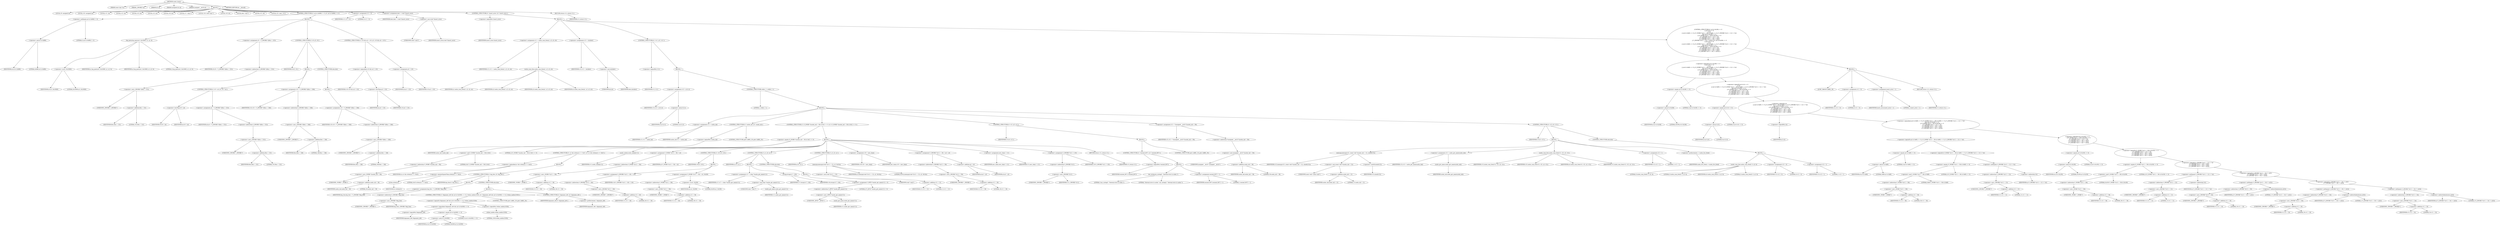 digraph cache_insert {  
"1000114" [label = "(METHOD,cache_insert)" ]
"1000115" [label = "(PARAM,const char *a1)" ]
"1000116" [label = "(PARAM,_DWORD *a2)" ]
"1000117" [label = "(PARAM,int a3)" ]
"1000118" [label = "(PARAM,unsigned int a4)" ]
"1000119" [label = "(PARAM,unsigned __int16 a5)" ]
"1000120" [label = "(BLOCK,,)" ]
"1000121" [label = "(LOCAL,v9: unsigned int)" ]
"1000122" [label = "(LOCAL,v10: unsigned int)" ]
"1000123" [label = "(LOCAL,v11: int)" ]
"1000124" [label = "(LOCAL,v12: int)" ]
"1000125" [label = "(LOCAL,v13: int)" ]
"1000126" [label = "(LOCAL,v15: int)" ]
"1000127" [label = "(LOCAL,v16: int)" ]
"1000128" [label = "(LOCAL,v17: char *)" ]
"1000129" [label = "(LOCAL,v18: const char *)" ]
"1000130" [label = "(LOCAL,v19: int)" ]
"1000131" [label = "(LOCAL,dest: void *)" ]
"1000132" [label = "(LOCAL,v21: int)" ]
"1000133" [label = "(LOCAL,v22: char [ 16 ])" ]
"1000134" [label = "(CONTROL_STRUCTURE,if ( (a5 & 0x980) != 0 ),if ( (a5 & 0x980) != 0 ))" ]
"1000135" [label = "(<operator>.notEquals,(a5 & 0x980) != 0)" ]
"1000136" [label = "(<operator>.and,a5 & 0x980)" ]
"1000137" [label = "(IDENTIFIER,a5,a5 & 0x980)" ]
"1000138" [label = "(LITERAL,0x980,a5 & 0x980)" ]
"1000139" [label = "(LITERAL,0,(a5 & 0x980) != 0)" ]
"1000140" [label = "(BLOCK,,)" ]
"1000141" [label = "(log_query,log_query(a5 | 0x10000, a1, a2, 0))" ]
"1000142" [label = "(<operator>.or,a5 | 0x10000)" ]
"1000143" [label = "(IDENTIFIER,a5,a5 | 0x10000)" ]
"1000144" [label = "(LITERAL,0x10000,a5 | 0x10000)" ]
"1000145" [label = "(IDENTIFIER,a1,log_query(a5 | 0x10000, a1, a2, 0))" ]
"1000146" [label = "(IDENTIFIER,a2,log_query(a5 | 0x10000, a1, a2, 0))" ]
"1000147" [label = "(LITERAL,0,log_query(a5 | 0x10000, a1, a2, 0))" ]
"1000148" [label = "(<operator>.assignment,v9 = *(_DWORD *)(fbss + 252))" ]
"1000149" [label = "(IDENTIFIER,v9,v9 = *(_DWORD *)(fbss + 252))" ]
"1000150" [label = "(<operator>.indirection,*(_DWORD *)(fbss + 252))" ]
"1000151" [label = "(<operator>.cast,(_DWORD *)(fbss + 252))" ]
"1000152" [label = "(UNKNOWN,_DWORD *,_DWORD *)" ]
"1000153" [label = "(<operator>.addition,fbss + 252)" ]
"1000154" [label = "(IDENTIFIER,fbss,fbss + 252)" ]
"1000155" [label = "(LITERAL,252,fbss + 252)" ]
"1000156" [label = "(CONTROL_STRUCTURE,if ( v9 ),if ( v9 ))" ]
"1000157" [label = "(IDENTIFIER,v9,if ( v9 ))" ]
"1000158" [label = "(BLOCK,,)" ]
"1000159" [label = "(CONTROL_STRUCTURE,if ( v9 < a4 ),if ( v9 < a4 ))" ]
"1000160" [label = "(<operator>.lessThan,v9 < a4)" ]
"1000161" [label = "(IDENTIFIER,v9,v9 < a4)" ]
"1000162" [label = "(IDENTIFIER,a4,v9 < a4)" ]
"1000163" [label = "(<operator>.assignment,a4 = *(_DWORD *)(fbss + 252))" ]
"1000164" [label = "(IDENTIFIER,a4,a4 = *(_DWORD *)(fbss + 252))" ]
"1000165" [label = "(<operator>.indirection,*(_DWORD *)(fbss + 252))" ]
"1000166" [label = "(<operator>.cast,(_DWORD *)(fbss + 252))" ]
"1000167" [label = "(UNKNOWN,_DWORD *,_DWORD *)" ]
"1000168" [label = "(<operator>.addition,fbss + 252)" ]
"1000169" [label = "(IDENTIFIER,fbss,fbss + 252)" ]
"1000170" [label = "(LITERAL,252,fbss + 252)" ]
"1000171" [label = "(<operator>.assignment,v10 = *(_DWORD *)(fbss + 248))" ]
"1000172" [label = "(IDENTIFIER,v10,v10 = *(_DWORD *)(fbss + 248))" ]
"1000173" [label = "(<operator>.indirection,*(_DWORD *)(fbss + 248))" ]
"1000174" [label = "(<operator>.cast,(_DWORD *)(fbss + 248))" ]
"1000175" [label = "(UNKNOWN,_DWORD *,_DWORD *)" ]
"1000176" [label = "(<operator>.addition,fbss + 248)" ]
"1000177" [label = "(IDENTIFIER,fbss,fbss + 248)" ]
"1000178" [label = "(LITERAL,248,fbss + 248)" ]
"1000179" [label = "(CONTROL_STRUCTURE,else,else)" ]
"1000180" [label = "(BLOCK,,)" ]
"1000181" [label = "(<operator>.assignment,v10 = *(_DWORD *)(fbss + 248))" ]
"1000182" [label = "(IDENTIFIER,v10,v10 = *(_DWORD *)(fbss + 248))" ]
"1000183" [label = "(<operator>.indirection,*(_DWORD *)(fbss + 248))" ]
"1000184" [label = "(<operator>.cast,(_DWORD *)(fbss + 248))" ]
"1000185" [label = "(UNKNOWN,_DWORD *,_DWORD *)" ]
"1000186" [label = "(<operator>.addition,fbss + 248)" ]
"1000187" [label = "(IDENTIFIER,fbss,fbss + 248)" ]
"1000188" [label = "(LITERAL,248,fbss + 248)" ]
"1000189" [label = "(CONTROL_STRUCTURE,if ( v10 && a4 < v10 ),if ( v10 && a4 < v10 ))" ]
"1000190" [label = "(<operator>.logicalAnd,v10 && a4 < v10)" ]
"1000191" [label = "(IDENTIFIER,v10,v10 && a4 < v10)" ]
"1000192" [label = "(<operator>.lessThan,a4 < v10)" ]
"1000193" [label = "(IDENTIFIER,a4,a4 < v10)" ]
"1000194" [label = "(IDENTIFIER,v10,a4 < v10)" ]
"1000195" [label = "(<operator>.assignment,a4 = v10)" ]
"1000196" [label = "(IDENTIFIER,a4,a4 = v10)" ]
"1000197" [label = "(IDENTIFIER,v10,a4 = v10)" ]
"1000198" [label = "(<operator>.assignment,v11 = 0)" ]
"1000199" [label = "(IDENTIFIER,v11,v11 = 0)" ]
"1000200" [label = "(LITERAL,0,v11 = 0)" ]
"1000201" [label = "(<operator>.assignment,dest = (void *)insert_error)" ]
"1000202" [label = "(IDENTIFIER,dest,dest = (void *)insert_error)" ]
"1000203" [label = "(<operator>.cast,(void *)insert_error)" ]
"1000204" [label = "(UNKNOWN,void *,void *)" ]
"1000205" [label = "(IDENTIFIER,insert_error,(void *)insert_error)" ]
"1000206" [label = "(CONTROL_STRUCTURE,if ( !insert_error ),if ( !insert_error ))" ]
"1000207" [label = "(<operator>.logicalNot,!insert_error)" ]
"1000208" [label = "(IDENTIFIER,insert_error,!insert_error)" ]
"1000209" [label = "(BLOCK,,)" ]
"1000210" [label = "(<operator>.assignment,v11 = cache_scan_free(a1, a2, a3, a5))" ]
"1000211" [label = "(IDENTIFIER,v11,v11 = cache_scan_free(a1, a2, a3, a5))" ]
"1000212" [label = "(cache_scan_free,cache_scan_free(a1, a2, a3, a5))" ]
"1000213" [label = "(IDENTIFIER,a1,cache_scan_free(a1, a2, a3, a5))" ]
"1000214" [label = "(IDENTIFIER,a2,cache_scan_free(a1, a2, a3, a5))" ]
"1000215" [label = "(IDENTIFIER,a3,cache_scan_free(a1, a2, a3, a5))" ]
"1000216" [label = "(IDENTIFIER,a5,cache_scan_free(a1, a2, a3, a5))" ]
"1000217" [label = "(<operator>.assignment,v12 = (int)dest)" ]
"1000218" [label = "(IDENTIFIER,v12,v12 = (int)dest)" ]
"1000219" [label = "(<operator>.cast,(int)dest)" ]
"1000220" [label = "(UNKNOWN,int,int)" ]
"1000221" [label = "(IDENTIFIER,dest,(int)dest)" ]
"1000222" [label = "(CONTROL_STRUCTURE,if ( !v11 ),if ( !v11 ))" ]
"1000223" [label = "(<operator>.logicalNot,!v11)" ]
"1000224" [label = "(IDENTIFIER,v11,!v11)" ]
"1000225" [label = "(BLOCK,,)" ]
"1000226" [label = "(<operator>.assignment,v13 = a5 & 4)" ]
"1000227" [label = "(IDENTIFIER,v13,v13 = a5 & 4)" ]
"1000228" [label = "(<operator>.and,a5 & 4)" ]
"1000229" [label = "(IDENTIFIER,a5,a5 & 4)" ]
"1000230" [label = "(LITERAL,4,a5 & 4)" ]
"1000231" [label = "(CONTROL_STRUCTURE,while ( 1 ),while ( 1 ))" ]
"1000232" [label = "(LITERAL,1,while ( 1 ))" ]
"1000233" [label = "(BLOCK,,)" ]
"1000234" [label = "(<operator>.assignment,v11 = cache_tail)" ]
"1000235" [label = "(IDENTIFIER,v11,v11 = cache_tail)" ]
"1000236" [label = "(IDENTIFIER,cache_tail,v11 = cache_tail)" ]
"1000237" [label = "(CONTROL_STRUCTURE,if ( !cache_tail ),if ( !cache_tail ))" ]
"1000238" [label = "(<operator>.logicalNot,!cache_tail)" ]
"1000239" [label = "(IDENTIFIER,cache_tail,!cache_tail)" ]
"1000240" [label = "(CONTROL_STRUCTURE,goto LABEL_30;,goto LABEL_30;)" ]
"1000241" [label = "(CONTROL_STRUCTURE,if ( (*(_WORD *)(cache_tail + 36) & 0xC) == 0 ),if ( (*(_WORD *)(cache_tail + 36) & 0xC) == 0 ))" ]
"1000242" [label = "(<operator>.equals,(*(_WORD *)(cache_tail + 36) & 0xC) == 0)" ]
"1000243" [label = "(<operator>.and,*(_WORD *)(cache_tail + 36) & 0xC)" ]
"1000244" [label = "(<operator>.indirection,*(_WORD *)(cache_tail + 36))" ]
"1000245" [label = "(<operator>.cast,(_WORD *)(cache_tail + 36))" ]
"1000246" [label = "(UNKNOWN,_WORD *,_WORD *)" ]
"1000247" [label = "(<operator>.addition,cache_tail + 36)" ]
"1000248" [label = "(IDENTIFIER,cache_tail,cache_tail + 36)" ]
"1000249" [label = "(LITERAL,36,cache_tail + 36)" ]
"1000250" [label = "(LITERAL,0xC,*(_WORD *)(cache_tail + 36) & 0xC)" ]
"1000251" [label = "(LITERAL,0,(*(_WORD *)(cache_tail + 36) & 0xC) == 0)" ]
"1000252" [label = "(BLOCK,,)" ]
"1000253" [label = "(CONTROL_STRUCTURE,if ( a1 && strlen(a1) >= 0x32 ),if ( a1 && strlen(a1) >= 0x32 ))" ]
"1000254" [label = "(<operator>.logicalAnd,a1 && strlen(a1) >= 0x32)" ]
"1000255" [label = "(IDENTIFIER,a1,a1 && strlen(a1) >= 0x32)" ]
"1000256" [label = "(<operator>.greaterEqualsThan,strlen(a1) >= 0x32)" ]
"1000257" [label = "(strlen,strlen(a1))" ]
"1000258" [label = "(IDENTIFIER,a1,strlen(a1))" ]
"1000259" [label = "(LITERAL,0x32,strlen(a1) >= 0x32)" ]
"1000260" [label = "(BLOCK,,)" ]
"1000261" [label = "(CONTROL_STRUCTURE,if ( big_free ),if ( big_free ))" ]
"1000262" [label = "(IDENTIFIER,big_free,if ( big_free ))" ]
"1000263" [label = "(BLOCK,,)" ]
"1000264" [label = "(<operator>.assignment,big_free = *(_DWORD *)big_free)" ]
"1000265" [label = "(IDENTIFIER,big_free,big_free = *(_DWORD *)big_free)" ]
"1000266" [label = "(<operator>.indirection,*(_DWORD *)big_free)" ]
"1000267" [label = "(<operator>.cast,(_DWORD *)big_free)" ]
"1000268" [label = "(UNKNOWN,_DWORD *,_DWORD *)" ]
"1000269" [label = "(IDENTIFIER,big_free,(_DWORD *)big_free)" ]
"1000270" [label = "(CONTROL_STRUCTURE,else,else)" ]
"1000271" [label = "(BLOCK,,)" ]
"1000272" [label = "(CONTROL_STRUCTURE,if ( !bignames_left && (a5 & 0x5000) == 0 || !whine_malloc(1028) ),if ( !bignames_left && (a5 & 0x5000) == 0 || !whine_malloc(1028) ))" ]
"1000273" [label = "(<operator>.logicalOr,!bignames_left && (a5 & 0x5000) == 0 || !whine_malloc(1028))" ]
"1000274" [label = "(<operator>.logicalAnd,!bignames_left && (a5 & 0x5000) == 0)" ]
"1000275" [label = "(<operator>.logicalNot,!bignames_left)" ]
"1000276" [label = "(IDENTIFIER,bignames_left,!bignames_left)" ]
"1000277" [label = "(<operator>.equals,(a5 & 0x5000) == 0)" ]
"1000278" [label = "(<operator>.and,a5 & 0x5000)" ]
"1000279" [label = "(IDENTIFIER,a5,a5 & 0x5000)" ]
"1000280" [label = "(LITERAL,0x5000,a5 & 0x5000)" ]
"1000281" [label = "(LITERAL,0,(a5 & 0x5000) == 0)" ]
"1000282" [label = "(<operator>.logicalNot,!whine_malloc(1028))" ]
"1000283" [label = "(whine_malloc,whine_malloc(1028))" ]
"1000284" [label = "(LITERAL,1028,whine_malloc(1028))" ]
"1000285" [label = "(CONTROL_STRUCTURE,goto LABEL_30;,goto LABEL_30;)" ]
"1000286" [label = "(CONTROL_STRUCTURE,if ( bignames_left ),if ( bignames_left ))" ]
"1000287" [label = "(IDENTIFIER,bignames_left,if ( bignames_left ))" ]
"1000288" [label = "(<operator>.preDecrement,--bignames_left)" ]
"1000289" [label = "(IDENTIFIER,bignames_left,--bignames_left)" ]
"1000290" [label = "(cache_unlink,cache_unlink(v11))" ]
"1000291" [label = "(IDENTIFIER,v11,cache_unlink(v11))" ]
"1000292" [label = "(<operator>.assignment,*(_WORD *)(v11 + 36) = a5)" ]
"1000293" [label = "(<operator>.indirection,*(_WORD *)(v11 + 36))" ]
"1000294" [label = "(<operator>.cast,(_WORD *)(v11 + 36))" ]
"1000295" [label = "(UNKNOWN,_WORD *,_WORD *)" ]
"1000296" [label = "(<operator>.addition,v11 + 36)" ]
"1000297" [label = "(IDENTIFIER,v11,v11 + 36)" ]
"1000298" [label = "(LITERAL,36,v11 + 36)" ]
"1000299" [label = "(IDENTIFIER,a5,*(_WORD *)(v11 + 36) = a5)" ]
"1000300" [label = "(CONTROL_STRUCTURE,if ( v16 ),if ( v16 ))" ]
"1000301" [label = "(IDENTIFIER,v16,if ( v16 ))" ]
"1000302" [label = "(BLOCK,,)" ]
"1000303" [label = "(<operator>.assignment,*(_DWORD *)(v11 + 40) = v16)" ]
"1000304" [label = "(<operator>.indirection,*(_DWORD *)(v11 + 40))" ]
"1000305" [label = "(<operator>.cast,(_DWORD *)(v11 + 40))" ]
"1000306" [label = "(UNKNOWN,_DWORD *,_DWORD *)" ]
"1000307" [label = "(<operator>.addition,v11 + 40)" ]
"1000308" [label = "(IDENTIFIER,v11,v11 + 40)" ]
"1000309" [label = "(LITERAL,40,v11 + 40)" ]
"1000310" [label = "(IDENTIFIER,v16,*(_DWORD *)(v11 + 40) = v16)" ]
"1000311" [label = "(<operator>.assignment,*(_WORD *)(v11 + 36) = a5 | 0x200)" ]
"1000312" [label = "(<operator>.indirection,*(_WORD *)(v11 + 36))" ]
"1000313" [label = "(<operator>.cast,(_WORD *)(v11 + 36))" ]
"1000314" [label = "(UNKNOWN,_WORD *,_WORD *)" ]
"1000315" [label = "(<operator>.addition,v11 + 36)" ]
"1000316" [label = "(IDENTIFIER,v11,v11 + 36)" ]
"1000317" [label = "(LITERAL,36,v11 + 36)" ]
"1000318" [label = "(<operator>.or,a5 | 0x200)" ]
"1000319" [label = "(IDENTIFIER,a5,a5 | 0x200)" ]
"1000320" [label = "(LITERAL,0x200,a5 | 0x200)" ]
"1000321" [label = "(CONTROL_STRUCTURE,if ( a1 ),if ( a1 ))" ]
"1000322" [label = "(IDENTIFIER,a1,if ( a1 ))" ]
"1000323" [label = "(BLOCK,,)" ]
"1000324" [label = "(<operator>.assignment,v17 = (char *)cache_get_name(v11))" ]
"1000325" [label = "(IDENTIFIER,v17,v17 = (char *)cache_get_name(v11))" ]
"1000326" [label = "(<operator>.cast,(char *)cache_get_name(v11))" ]
"1000327" [label = "(UNKNOWN,char *,char *)" ]
"1000328" [label = "(cache_get_name,cache_get_name(v11))" ]
"1000329" [label = "(IDENTIFIER,v11,cache_get_name(v11))" ]
"1000330" [label = "(strcpy,strcpy(v17, v18))" ]
"1000331" [label = "(IDENTIFIER,v17,strcpy(v17, v18))" ]
"1000332" [label = "(IDENTIFIER,v18,strcpy(v17, v18))" ]
"1000333" [label = "(CONTROL_STRUCTURE,else,else)" ]
"1000334" [label = "(BLOCK,,)" ]
"1000335" [label = "(<operator>.assignment,*(_BYTE *)cache_get_name(v11) = 0)" ]
"1000336" [label = "(<operator>.indirection,*(_BYTE *)cache_get_name(v11))" ]
"1000337" [label = "(<operator>.cast,(_BYTE *)cache_get_name(v11))" ]
"1000338" [label = "(UNKNOWN,_BYTE *,_BYTE *)" ]
"1000339" [label = "(cache_get_name,cache_get_name(v11))" ]
"1000340" [label = "(IDENTIFIER,v11,cache_get_name(v11))" ]
"1000341" [label = "(LITERAL,0,*(_BYTE *)cache_get_name(v11) = 0)" ]
"1000342" [label = "(CONTROL_STRUCTURE,if ( a2 ),if ( a2 ))" ]
"1000343" [label = "(IDENTIFIER,a2,if ( a2 ))" ]
"1000344" [label = "(memcpy,memcpy((void *)(v11 + 12), a2, 0x10u))" ]
"1000345" [label = "(<operator>.cast,(void *)(v11 + 12))" ]
"1000346" [label = "(UNKNOWN,void *,void *)" ]
"1000347" [label = "(<operator>.addition,v11 + 12)" ]
"1000348" [label = "(IDENTIFIER,v11,v11 + 12)" ]
"1000349" [label = "(LITERAL,12,v11 + 12)" ]
"1000350" [label = "(IDENTIFIER,a2,memcpy((void *)(v11 + 12), a2, 0x10u))" ]
"1000351" [label = "(LITERAL,0x10u,memcpy((void *)(v11 + 12), a2, 0x10u))" ]
"1000352" [label = "(<operator>.assignment,v19 = new_chain)" ]
"1000353" [label = "(IDENTIFIER,v19,v19 = new_chain)" ]
"1000354" [label = "(IDENTIFIER,new_chain,v19 = new_chain)" ]
"1000355" [label = "(<operator>.assignment,*(_DWORD *)(v11 + 28) = a4 + a3)" ]
"1000356" [label = "(<operator>.indirection,*(_DWORD *)(v11 + 28))" ]
"1000357" [label = "(<operator>.cast,(_DWORD *)(v11 + 28))" ]
"1000358" [label = "(UNKNOWN,_DWORD *,_DWORD *)" ]
"1000359" [label = "(<operator>.addition,v11 + 28)" ]
"1000360" [label = "(IDENTIFIER,v11,v11 + 28)" ]
"1000361" [label = "(LITERAL,28,v11 + 28)" ]
"1000362" [label = "(<operator>.addition,a4 + a3)" ]
"1000363" [label = "(IDENTIFIER,a4,a4 + a3)" ]
"1000364" [label = "(IDENTIFIER,a3,a4 + a3)" ]
"1000365" [label = "(<operator>.assignment,new_chain = v11)" ]
"1000366" [label = "(IDENTIFIER,new_chain,new_chain = v11)" ]
"1000367" [label = "(IDENTIFIER,v11,new_chain = v11)" ]
"1000368" [label = "(<operator>.assignment,*(_DWORD *)v11 = v19)" ]
"1000369" [label = "(<operator>.indirection,*(_DWORD *)v11)" ]
"1000370" [label = "(<operator>.cast,(_DWORD *)v11)" ]
"1000371" [label = "(UNKNOWN,_DWORD *,_DWORD *)" ]
"1000372" [label = "(IDENTIFIER,v11,(_DWORD *)v11)" ]
"1000373" [label = "(IDENTIFIER,v19,*(_DWORD *)v11 = v19)" ]
"1000374" [label = "(RETURN,return v11;,return v11;)" ]
"1000375" [label = "(IDENTIFIER,v11,return v11;)" ]
"1000376" [label = "(CONTROL_STRUCTURE,if ( v12 ),if ( v12 ))" ]
"1000377" [label = "(IDENTIFIER,v12,if ( v12 ))" ]
"1000378" [label = "(BLOCK,,)" ]
"1000379" [label = "(CONTROL_STRUCTURE,if ( !warned_8072 ),if ( !warned_8072 ))" ]
"1000380" [label = "(<operator>.logicalNot,!warned_8072)" ]
"1000381" [label = "(IDENTIFIER,warned_8072,!warned_8072)" ]
"1000382" [label = "(BLOCK,,)" ]
"1000383" [label = "(my_syslog,my_syslog(3, \"Internal error in cache.\"))" ]
"1000384" [label = "(LITERAL,3,my_syslog(3, \"Internal error in cache.\"))" ]
"1000385" [label = "(LITERAL,\"Internal error in cache.\",my_syslog(3, \"Internal error in cache.\"))" ]
"1000386" [label = "(<operator>.assignment,warned_8072 = 1)" ]
"1000387" [label = "(IDENTIFIER,warned_8072,warned_8072 = 1)" ]
"1000388" [label = "(LITERAL,1,warned_8072 = 1)" ]
"1000389" [label = "(CONTROL_STRUCTURE,goto LABEL_30;,goto LABEL_30;)" ]
"1000390" [label = "(<operator>.assignment,v21 = *(unsigned __int16 *)(cache_tail + 36))" ]
"1000391" [label = "(IDENTIFIER,v21,v21 = *(unsigned __int16 *)(cache_tail + 36))" ]
"1000392" [label = "(<operator>.indirection,*(unsigned __int16 *)(cache_tail + 36))" ]
"1000393" [label = "(<operator>.cast,(unsigned __int16 *)(cache_tail + 36))" ]
"1000394" [label = "(UNKNOWN,unsigned __int16 *,unsigned __int16 *)" ]
"1000395" [label = "(<operator>.addition,cache_tail + 36)" ]
"1000396" [label = "(IDENTIFIER,cache_tail,cache_tail + 36)" ]
"1000397" [label = "(LITERAL,36,cache_tail + 36)" ]
"1000398" [label = "(CONTROL_STRUCTURE,if ( v13 ),if ( v13 ))" ]
"1000399" [label = "(IDENTIFIER,v13,if ( v13 ))" ]
"1000400" [label = "(BLOCK,,)" ]
"1000401" [label = "(memcpy,memcpy(v22, (const void *)(cache_tail + 12), sizeof(v22)))" ]
"1000402" [label = "(IDENTIFIER,v22,memcpy(v22, (const void *)(cache_tail + 12), sizeof(v22)))" ]
"1000403" [label = "(<operator>.cast,(const void *)(cache_tail + 12))" ]
"1000404" [label = "(UNKNOWN,const void *,const void *)" ]
"1000405" [label = "(<operator>.addition,cache_tail + 12)" ]
"1000406" [label = "(IDENTIFIER,cache_tail,cache_tail + 12)" ]
"1000407" [label = "(LITERAL,12,cache_tail + 12)" ]
"1000408" [label = "(<operator>.sizeOf,sizeof(v22))" ]
"1000409" [label = "(IDENTIFIER,v22,sizeof(v22))" ]
"1000410" [label = "(<operator>.assignment,v15 = cache_get_name(cache_tail))" ]
"1000411" [label = "(IDENTIFIER,v15,v15 = cache_get_name(cache_tail))" ]
"1000412" [label = "(cache_get_name,cache_get_name(cache_tail))" ]
"1000413" [label = "(IDENTIFIER,cache_tail,cache_get_name(cache_tail))" ]
"1000414" [label = "(cache_scan_free,cache_scan_free(v15, v22, a3, v21))" ]
"1000415" [label = "(IDENTIFIER,v15,cache_scan_free(v15, v22, a3, v21))" ]
"1000416" [label = "(IDENTIFIER,v22,cache_scan_free(v15, v22, a3, v21))" ]
"1000417" [label = "(IDENTIFIER,a3,cache_scan_free(v15, v22, a3, v21))" ]
"1000418" [label = "(IDENTIFIER,v21,cache_scan_free(v15, v22, a3, v21))" ]
"1000419" [label = "(<operator>.assignment,v12 = 1)" ]
"1000420" [label = "(IDENTIFIER,v12,v12 = 1)" ]
"1000421" [label = "(LITERAL,1,v12 = 1)" ]
"1000422" [label = "(<operator>.preIncrement,++cache_live_freed)" ]
"1000423" [label = "(IDENTIFIER,cache_live_freed,++cache_live_freed)" ]
"1000424" [label = "(CONTROL_STRUCTURE,else,else)" ]
"1000425" [label = "(BLOCK,,)" ]
"1000426" [label = "(cache_scan_free,cache_scan_free(0, 0, a3, 0))" ]
"1000427" [label = "(LITERAL,0,cache_scan_free(0, 0, a3, 0))" ]
"1000428" [label = "(LITERAL,0,cache_scan_free(0, 0, a3, 0))" ]
"1000429" [label = "(IDENTIFIER,a3,cache_scan_free(0, 0, a3, 0))" ]
"1000430" [label = "(LITERAL,0,cache_scan_free(0, 0, a3, 0))" ]
"1000431" [label = "(<operator>.assignment,v12 = 0)" ]
"1000432" [label = "(IDENTIFIER,v12,v12 = 0)" ]
"1000433" [label = "(LITERAL,0,v12 = 0)" ]
"1000434" [label = "(<operator>.assignment,v13 = 1)" ]
"1000435" [label = "(IDENTIFIER,v13,v13 = 1)" ]
"1000436" [label = "(LITERAL,1,v13 = 1)" ]
"1000437" [label = "(CONTROL_STRUCTURE,if ( (a5 & 0x180) == 0\n      || (a5 & 8) == 0\n      || !a2\n      || ((a5 & 0x80) == 0 || (*(_WORD *)(v11 + 36) & 0x80) == 0 || *(_DWORD *)(v11 + 12) != *a2)\n      && ((a5 & 0x100) == 0\n       || (*(_WORD *)(v11 + 36) & 0x100) == 0\n       || *(_DWORD *)(v11 + 12) != *a2\n       || *(_DWORD *)(v11 + 16) != a2[1]\n       || *(_DWORD *)(v11 + 20) != a2[2]\n       || *(_DWORD *)(v11 + 24) != a2[3]) ),if ( (a5 & 0x180) == 0\n      || (a5 & 8) == 0\n      || !a2\n      || ((a5 & 0x80) == 0 || (*(_WORD *)(v11 + 36) & 0x80) == 0 || *(_DWORD *)(v11 + 12) != *a2)\n      && ((a5 & 0x100) == 0\n       || (*(_WORD *)(v11 + 36) & 0x100) == 0\n       || *(_DWORD *)(v11 + 12) != *a2\n       || *(_DWORD *)(v11 + 16) != a2[1]\n       || *(_DWORD *)(v11 + 20) != a2[2]\n       || *(_DWORD *)(v11 + 24) != a2[3]) ))" ]
"1000438" [label = "(<operator>.logicalOr,(a5 & 0x180) == 0\n      || (a5 & 8) == 0\n      || !a2\n      || ((a5 & 0x80) == 0 || (*(_WORD *)(v11 + 36) & 0x80) == 0 || *(_DWORD *)(v11 + 12) != *a2)\n      && ((a5 & 0x100) == 0\n       || (*(_WORD *)(v11 + 36) & 0x100) == 0\n       || *(_DWORD *)(v11 + 12) != *a2\n       || *(_DWORD *)(v11 + 16) != a2[1]\n       || *(_DWORD *)(v11 + 20) != a2[2]\n       || *(_DWORD *)(v11 + 24) != a2[3]))" ]
"1000439" [label = "(<operator>.equals,(a5 & 0x180) == 0)" ]
"1000440" [label = "(<operator>.and,a5 & 0x180)" ]
"1000441" [label = "(IDENTIFIER,a5,a5 & 0x180)" ]
"1000442" [label = "(LITERAL,0x180,a5 & 0x180)" ]
"1000443" [label = "(LITERAL,0,(a5 & 0x180) == 0)" ]
"1000444" [label = "(<operator>.logicalOr,(a5 & 8) == 0\n      || !a2\n      || ((a5 & 0x80) == 0 || (*(_WORD *)(v11 + 36) & 0x80) == 0 || *(_DWORD *)(v11 + 12) != *a2)\n      && ((a5 & 0x100) == 0\n       || (*(_WORD *)(v11 + 36) & 0x100) == 0\n       || *(_DWORD *)(v11 + 12) != *a2\n       || *(_DWORD *)(v11 + 16) != a2[1]\n       || *(_DWORD *)(v11 + 20) != a2[2]\n       || *(_DWORD *)(v11 + 24) != a2[3]))" ]
"1000445" [label = "(<operator>.equals,(a5 & 8) == 0)" ]
"1000446" [label = "(<operator>.and,a5 & 8)" ]
"1000447" [label = "(IDENTIFIER,a5,a5 & 8)" ]
"1000448" [label = "(LITERAL,8,a5 & 8)" ]
"1000449" [label = "(LITERAL,0,(a5 & 8) == 0)" ]
"1000450" [label = "(<operator>.logicalOr,!a2\n      || ((a5 & 0x80) == 0 || (*(_WORD *)(v11 + 36) & 0x80) == 0 || *(_DWORD *)(v11 + 12) != *a2)\n      && ((a5 & 0x100) == 0\n       || (*(_WORD *)(v11 + 36) & 0x100) == 0\n       || *(_DWORD *)(v11 + 12) != *a2\n       || *(_DWORD *)(v11 + 16) != a2[1]\n       || *(_DWORD *)(v11 + 20) != a2[2]\n       || *(_DWORD *)(v11 + 24) != a2[3]))" ]
"1000451" [label = "(<operator>.logicalNot,!a2)" ]
"1000452" [label = "(IDENTIFIER,a2,!a2)" ]
"1000453" [label = "(<operator>.logicalAnd,((a5 & 0x80) == 0 || (*(_WORD *)(v11 + 36) & 0x80) == 0 || *(_DWORD *)(v11 + 12) != *a2)\n      && ((a5 & 0x100) == 0\n       || (*(_WORD *)(v11 + 36) & 0x100) == 0\n       || *(_DWORD *)(v11 + 12) != *a2\n       || *(_DWORD *)(v11 + 16) != a2[1]\n       || *(_DWORD *)(v11 + 20) != a2[2]\n       || *(_DWORD *)(v11 + 24) != a2[3]))" ]
"1000454" [label = "(<operator>.logicalOr,(a5 & 0x80) == 0 || (*(_WORD *)(v11 + 36) & 0x80) == 0 || *(_DWORD *)(v11 + 12) != *a2)" ]
"1000455" [label = "(<operator>.equals,(a5 & 0x80) == 0)" ]
"1000456" [label = "(<operator>.and,a5 & 0x80)" ]
"1000457" [label = "(IDENTIFIER,a5,a5 & 0x80)" ]
"1000458" [label = "(LITERAL,0x80,a5 & 0x80)" ]
"1000459" [label = "(LITERAL,0,(a5 & 0x80) == 0)" ]
"1000460" [label = "(<operator>.logicalOr,(*(_WORD *)(v11 + 36) & 0x80) == 0 || *(_DWORD *)(v11 + 12) != *a2)" ]
"1000461" [label = "(<operator>.equals,(*(_WORD *)(v11 + 36) & 0x80) == 0)" ]
"1000462" [label = "(<operator>.and,*(_WORD *)(v11 + 36) & 0x80)" ]
"1000463" [label = "(<operator>.indirection,*(_WORD *)(v11 + 36))" ]
"1000464" [label = "(<operator>.cast,(_WORD *)(v11 + 36))" ]
"1000465" [label = "(UNKNOWN,_WORD *,_WORD *)" ]
"1000466" [label = "(<operator>.addition,v11 + 36)" ]
"1000467" [label = "(IDENTIFIER,v11,v11 + 36)" ]
"1000468" [label = "(LITERAL,36,v11 + 36)" ]
"1000469" [label = "(LITERAL,0x80,*(_WORD *)(v11 + 36) & 0x80)" ]
"1000470" [label = "(LITERAL,0,(*(_WORD *)(v11 + 36) & 0x80) == 0)" ]
"1000471" [label = "(<operator>.notEquals,*(_DWORD *)(v11 + 12) != *a2)" ]
"1000472" [label = "(<operator>.indirection,*(_DWORD *)(v11 + 12))" ]
"1000473" [label = "(<operator>.cast,(_DWORD *)(v11 + 12))" ]
"1000474" [label = "(UNKNOWN,_DWORD *,_DWORD *)" ]
"1000475" [label = "(<operator>.addition,v11 + 12)" ]
"1000476" [label = "(IDENTIFIER,v11,v11 + 12)" ]
"1000477" [label = "(LITERAL,12,v11 + 12)" ]
"1000478" [label = "(<operator>.indirection,*a2)" ]
"1000479" [label = "(IDENTIFIER,a2,*(_DWORD *)(v11 + 12) != *a2)" ]
"1000480" [label = "(<operator>.logicalOr,(a5 & 0x100) == 0\n       || (*(_WORD *)(v11 + 36) & 0x100) == 0\n       || *(_DWORD *)(v11 + 12) != *a2\n       || *(_DWORD *)(v11 + 16) != a2[1]\n       || *(_DWORD *)(v11 + 20) != a2[2]\n       || *(_DWORD *)(v11 + 24) != a2[3])" ]
"1000481" [label = "(<operator>.equals,(a5 & 0x100) == 0)" ]
"1000482" [label = "(<operator>.and,a5 & 0x100)" ]
"1000483" [label = "(IDENTIFIER,a5,a5 & 0x100)" ]
"1000484" [label = "(LITERAL,0x100,a5 & 0x100)" ]
"1000485" [label = "(LITERAL,0,(a5 & 0x100) == 0)" ]
"1000486" [label = "(<operator>.logicalOr,(*(_WORD *)(v11 + 36) & 0x100) == 0\n       || *(_DWORD *)(v11 + 12) != *a2\n       || *(_DWORD *)(v11 + 16) != a2[1]\n       || *(_DWORD *)(v11 + 20) != a2[2]\n       || *(_DWORD *)(v11 + 24) != a2[3])" ]
"1000487" [label = "(<operator>.equals,(*(_WORD *)(v11 + 36) & 0x100) == 0)" ]
"1000488" [label = "(<operator>.and,*(_WORD *)(v11 + 36) & 0x100)" ]
"1000489" [label = "(<operator>.indirection,*(_WORD *)(v11 + 36))" ]
"1000490" [label = "(<operator>.cast,(_WORD *)(v11 + 36))" ]
"1000491" [label = "(UNKNOWN,_WORD *,_WORD *)" ]
"1000492" [label = "(<operator>.addition,v11 + 36)" ]
"1000493" [label = "(IDENTIFIER,v11,v11 + 36)" ]
"1000494" [label = "(LITERAL,36,v11 + 36)" ]
"1000495" [label = "(LITERAL,0x100,*(_WORD *)(v11 + 36) & 0x100)" ]
"1000496" [label = "(LITERAL,0,(*(_WORD *)(v11 + 36) & 0x100) == 0)" ]
"1000497" [label = "(<operator>.logicalOr,*(_DWORD *)(v11 + 12) != *a2\n       || *(_DWORD *)(v11 + 16) != a2[1]\n       || *(_DWORD *)(v11 + 20) != a2[2]\n       || *(_DWORD *)(v11 + 24) != a2[3])" ]
"1000498" [label = "(<operator>.notEquals,*(_DWORD *)(v11 + 12) != *a2)" ]
"1000499" [label = "(<operator>.indirection,*(_DWORD *)(v11 + 12))" ]
"1000500" [label = "(<operator>.cast,(_DWORD *)(v11 + 12))" ]
"1000501" [label = "(UNKNOWN,_DWORD *,_DWORD *)" ]
"1000502" [label = "(<operator>.addition,v11 + 12)" ]
"1000503" [label = "(IDENTIFIER,v11,v11 + 12)" ]
"1000504" [label = "(LITERAL,12,v11 + 12)" ]
"1000505" [label = "(<operator>.indirection,*a2)" ]
"1000506" [label = "(IDENTIFIER,a2,*(_DWORD *)(v11 + 12) != *a2)" ]
"1000507" [label = "(<operator>.logicalOr,*(_DWORD *)(v11 + 16) != a2[1]\n       || *(_DWORD *)(v11 + 20) != a2[2]\n       || *(_DWORD *)(v11 + 24) != a2[3])" ]
"1000508" [label = "(<operator>.notEquals,*(_DWORD *)(v11 + 16) != a2[1])" ]
"1000509" [label = "(<operator>.indirection,*(_DWORD *)(v11 + 16))" ]
"1000510" [label = "(<operator>.cast,(_DWORD *)(v11 + 16))" ]
"1000511" [label = "(UNKNOWN,_DWORD *,_DWORD *)" ]
"1000512" [label = "(<operator>.addition,v11 + 16)" ]
"1000513" [label = "(IDENTIFIER,v11,v11 + 16)" ]
"1000514" [label = "(LITERAL,16,v11 + 16)" ]
"1000515" [label = "(<operator>.indirectIndexAccess,a2[1])" ]
"1000516" [label = "(IDENTIFIER,a2,*(_DWORD *)(v11 + 16) != a2[1])" ]
"1000517" [label = "(LITERAL,1,*(_DWORD *)(v11 + 16) != a2[1])" ]
"1000518" [label = "(<operator>.logicalOr,*(_DWORD *)(v11 + 20) != a2[2]\n       || *(_DWORD *)(v11 + 24) != a2[3])" ]
"1000519" [label = "(<operator>.notEquals,*(_DWORD *)(v11 + 20) != a2[2])" ]
"1000520" [label = "(<operator>.indirection,*(_DWORD *)(v11 + 20))" ]
"1000521" [label = "(<operator>.cast,(_DWORD *)(v11 + 20))" ]
"1000522" [label = "(UNKNOWN,_DWORD *,_DWORD *)" ]
"1000523" [label = "(<operator>.addition,v11 + 20)" ]
"1000524" [label = "(IDENTIFIER,v11,v11 + 20)" ]
"1000525" [label = "(LITERAL,20,v11 + 20)" ]
"1000526" [label = "(<operator>.indirectIndexAccess,a2[2])" ]
"1000527" [label = "(IDENTIFIER,a2,*(_DWORD *)(v11 + 20) != a2[2])" ]
"1000528" [label = "(LITERAL,2,*(_DWORD *)(v11 + 20) != a2[2])" ]
"1000529" [label = "(<operator>.notEquals,*(_DWORD *)(v11 + 24) != a2[3])" ]
"1000530" [label = "(<operator>.indirection,*(_DWORD *)(v11 + 24))" ]
"1000531" [label = "(<operator>.cast,(_DWORD *)(v11 + 24))" ]
"1000532" [label = "(UNKNOWN,_DWORD *,_DWORD *)" ]
"1000533" [label = "(<operator>.addition,v11 + 24)" ]
"1000534" [label = "(IDENTIFIER,v11,v11 + 24)" ]
"1000535" [label = "(LITERAL,24,v11 + 24)" ]
"1000536" [label = "(<operator>.indirectIndexAccess,a2[3])" ]
"1000537" [label = "(IDENTIFIER,a2,*(_DWORD *)(v11 + 24) != a2[3])" ]
"1000538" [label = "(LITERAL,3,*(_DWORD *)(v11 + 24) != a2[3])" ]
"1000539" [label = "(BLOCK,,)" ]
"1000540" [label = "(JUMP_TARGET,LABEL_30)" ]
"1000541" [label = "(<operator>.assignment,v11 = 0)" ]
"1000542" [label = "(IDENTIFIER,v11,v11 = 0)" ]
"1000543" [label = "(LITERAL,0,v11 = 0)" ]
"1000544" [label = "(<operator>.assignment,insert_error = 1)" ]
"1000545" [label = "(IDENTIFIER,insert_error,insert_error = 1)" ]
"1000546" [label = "(LITERAL,1,insert_error = 1)" ]
"1000547" [label = "(RETURN,return v11;,return v11;)" ]
"1000548" [label = "(IDENTIFIER,v11,return v11;)" ]
"1000549" [label = "(RETURN,return v11;,return v11;)" ]
"1000550" [label = "(IDENTIFIER,v11,return v11;)" ]
"1000551" [label = "(METHOD_RETURN,int __fastcall)" ]
  "1000114" -> "1000115" 
  "1000114" -> "1000116" 
  "1000114" -> "1000117" 
  "1000114" -> "1000118" 
  "1000114" -> "1000119" 
  "1000114" -> "1000120" 
  "1000114" -> "1000551" 
  "1000120" -> "1000121" 
  "1000120" -> "1000122" 
  "1000120" -> "1000123" 
  "1000120" -> "1000124" 
  "1000120" -> "1000125" 
  "1000120" -> "1000126" 
  "1000120" -> "1000127" 
  "1000120" -> "1000128" 
  "1000120" -> "1000129" 
  "1000120" -> "1000130" 
  "1000120" -> "1000131" 
  "1000120" -> "1000132" 
  "1000120" -> "1000133" 
  "1000120" -> "1000134" 
  "1000120" -> "1000198" 
  "1000120" -> "1000201" 
  "1000120" -> "1000206" 
  "1000120" -> "1000549" 
  "1000134" -> "1000135" 
  "1000134" -> "1000140" 
  "1000135" -> "1000136" 
  "1000135" -> "1000139" 
  "1000136" -> "1000137" 
  "1000136" -> "1000138" 
  "1000140" -> "1000141" 
  "1000140" -> "1000148" 
  "1000140" -> "1000156" 
  "1000140" -> "1000189" 
  "1000141" -> "1000142" 
  "1000141" -> "1000145" 
  "1000141" -> "1000146" 
  "1000141" -> "1000147" 
  "1000142" -> "1000143" 
  "1000142" -> "1000144" 
  "1000148" -> "1000149" 
  "1000148" -> "1000150" 
  "1000150" -> "1000151" 
  "1000151" -> "1000152" 
  "1000151" -> "1000153" 
  "1000153" -> "1000154" 
  "1000153" -> "1000155" 
  "1000156" -> "1000157" 
  "1000156" -> "1000158" 
  "1000156" -> "1000179" 
  "1000158" -> "1000159" 
  "1000158" -> "1000171" 
  "1000159" -> "1000160" 
  "1000159" -> "1000163" 
  "1000160" -> "1000161" 
  "1000160" -> "1000162" 
  "1000163" -> "1000164" 
  "1000163" -> "1000165" 
  "1000165" -> "1000166" 
  "1000166" -> "1000167" 
  "1000166" -> "1000168" 
  "1000168" -> "1000169" 
  "1000168" -> "1000170" 
  "1000171" -> "1000172" 
  "1000171" -> "1000173" 
  "1000173" -> "1000174" 
  "1000174" -> "1000175" 
  "1000174" -> "1000176" 
  "1000176" -> "1000177" 
  "1000176" -> "1000178" 
  "1000179" -> "1000180" 
  "1000180" -> "1000181" 
  "1000181" -> "1000182" 
  "1000181" -> "1000183" 
  "1000183" -> "1000184" 
  "1000184" -> "1000185" 
  "1000184" -> "1000186" 
  "1000186" -> "1000187" 
  "1000186" -> "1000188" 
  "1000189" -> "1000190" 
  "1000189" -> "1000195" 
  "1000190" -> "1000191" 
  "1000190" -> "1000192" 
  "1000192" -> "1000193" 
  "1000192" -> "1000194" 
  "1000195" -> "1000196" 
  "1000195" -> "1000197" 
  "1000198" -> "1000199" 
  "1000198" -> "1000200" 
  "1000201" -> "1000202" 
  "1000201" -> "1000203" 
  "1000203" -> "1000204" 
  "1000203" -> "1000205" 
  "1000206" -> "1000207" 
  "1000206" -> "1000209" 
  "1000207" -> "1000208" 
  "1000209" -> "1000210" 
  "1000209" -> "1000217" 
  "1000209" -> "1000222" 
  "1000209" -> "1000437" 
  "1000210" -> "1000211" 
  "1000210" -> "1000212" 
  "1000212" -> "1000213" 
  "1000212" -> "1000214" 
  "1000212" -> "1000215" 
  "1000212" -> "1000216" 
  "1000217" -> "1000218" 
  "1000217" -> "1000219" 
  "1000219" -> "1000220" 
  "1000219" -> "1000221" 
  "1000222" -> "1000223" 
  "1000222" -> "1000225" 
  "1000223" -> "1000224" 
  "1000225" -> "1000226" 
  "1000225" -> "1000231" 
  "1000226" -> "1000227" 
  "1000226" -> "1000228" 
  "1000228" -> "1000229" 
  "1000228" -> "1000230" 
  "1000231" -> "1000232" 
  "1000231" -> "1000233" 
  "1000233" -> "1000234" 
  "1000233" -> "1000237" 
  "1000233" -> "1000241" 
  "1000233" -> "1000376" 
  "1000233" -> "1000390" 
  "1000233" -> "1000398" 
  "1000234" -> "1000235" 
  "1000234" -> "1000236" 
  "1000237" -> "1000238" 
  "1000237" -> "1000240" 
  "1000238" -> "1000239" 
  "1000241" -> "1000242" 
  "1000241" -> "1000252" 
  "1000242" -> "1000243" 
  "1000242" -> "1000251" 
  "1000243" -> "1000244" 
  "1000243" -> "1000250" 
  "1000244" -> "1000245" 
  "1000245" -> "1000246" 
  "1000245" -> "1000247" 
  "1000247" -> "1000248" 
  "1000247" -> "1000249" 
  "1000252" -> "1000253" 
  "1000252" -> "1000290" 
  "1000252" -> "1000292" 
  "1000252" -> "1000300" 
  "1000252" -> "1000321" 
  "1000252" -> "1000342" 
  "1000252" -> "1000352" 
  "1000252" -> "1000355" 
  "1000252" -> "1000365" 
  "1000252" -> "1000368" 
  "1000252" -> "1000374" 
  "1000253" -> "1000254" 
  "1000253" -> "1000260" 
  "1000254" -> "1000255" 
  "1000254" -> "1000256" 
  "1000256" -> "1000257" 
  "1000256" -> "1000259" 
  "1000257" -> "1000258" 
  "1000260" -> "1000261" 
  "1000261" -> "1000262" 
  "1000261" -> "1000263" 
  "1000261" -> "1000270" 
  "1000263" -> "1000264" 
  "1000264" -> "1000265" 
  "1000264" -> "1000266" 
  "1000266" -> "1000267" 
  "1000267" -> "1000268" 
  "1000267" -> "1000269" 
  "1000270" -> "1000271" 
  "1000271" -> "1000272" 
  "1000271" -> "1000286" 
  "1000272" -> "1000273" 
  "1000272" -> "1000285" 
  "1000273" -> "1000274" 
  "1000273" -> "1000282" 
  "1000274" -> "1000275" 
  "1000274" -> "1000277" 
  "1000275" -> "1000276" 
  "1000277" -> "1000278" 
  "1000277" -> "1000281" 
  "1000278" -> "1000279" 
  "1000278" -> "1000280" 
  "1000282" -> "1000283" 
  "1000283" -> "1000284" 
  "1000286" -> "1000287" 
  "1000286" -> "1000288" 
  "1000288" -> "1000289" 
  "1000290" -> "1000291" 
  "1000292" -> "1000293" 
  "1000292" -> "1000299" 
  "1000293" -> "1000294" 
  "1000294" -> "1000295" 
  "1000294" -> "1000296" 
  "1000296" -> "1000297" 
  "1000296" -> "1000298" 
  "1000300" -> "1000301" 
  "1000300" -> "1000302" 
  "1000302" -> "1000303" 
  "1000302" -> "1000311" 
  "1000303" -> "1000304" 
  "1000303" -> "1000310" 
  "1000304" -> "1000305" 
  "1000305" -> "1000306" 
  "1000305" -> "1000307" 
  "1000307" -> "1000308" 
  "1000307" -> "1000309" 
  "1000311" -> "1000312" 
  "1000311" -> "1000318" 
  "1000312" -> "1000313" 
  "1000313" -> "1000314" 
  "1000313" -> "1000315" 
  "1000315" -> "1000316" 
  "1000315" -> "1000317" 
  "1000318" -> "1000319" 
  "1000318" -> "1000320" 
  "1000321" -> "1000322" 
  "1000321" -> "1000323" 
  "1000321" -> "1000333" 
  "1000323" -> "1000324" 
  "1000323" -> "1000330" 
  "1000324" -> "1000325" 
  "1000324" -> "1000326" 
  "1000326" -> "1000327" 
  "1000326" -> "1000328" 
  "1000328" -> "1000329" 
  "1000330" -> "1000331" 
  "1000330" -> "1000332" 
  "1000333" -> "1000334" 
  "1000334" -> "1000335" 
  "1000335" -> "1000336" 
  "1000335" -> "1000341" 
  "1000336" -> "1000337" 
  "1000337" -> "1000338" 
  "1000337" -> "1000339" 
  "1000339" -> "1000340" 
  "1000342" -> "1000343" 
  "1000342" -> "1000344" 
  "1000344" -> "1000345" 
  "1000344" -> "1000350" 
  "1000344" -> "1000351" 
  "1000345" -> "1000346" 
  "1000345" -> "1000347" 
  "1000347" -> "1000348" 
  "1000347" -> "1000349" 
  "1000352" -> "1000353" 
  "1000352" -> "1000354" 
  "1000355" -> "1000356" 
  "1000355" -> "1000362" 
  "1000356" -> "1000357" 
  "1000357" -> "1000358" 
  "1000357" -> "1000359" 
  "1000359" -> "1000360" 
  "1000359" -> "1000361" 
  "1000362" -> "1000363" 
  "1000362" -> "1000364" 
  "1000365" -> "1000366" 
  "1000365" -> "1000367" 
  "1000368" -> "1000369" 
  "1000368" -> "1000373" 
  "1000369" -> "1000370" 
  "1000370" -> "1000371" 
  "1000370" -> "1000372" 
  "1000374" -> "1000375" 
  "1000376" -> "1000377" 
  "1000376" -> "1000378" 
  "1000378" -> "1000379" 
  "1000378" -> "1000389" 
  "1000379" -> "1000380" 
  "1000379" -> "1000382" 
  "1000380" -> "1000381" 
  "1000382" -> "1000383" 
  "1000382" -> "1000386" 
  "1000383" -> "1000384" 
  "1000383" -> "1000385" 
  "1000386" -> "1000387" 
  "1000386" -> "1000388" 
  "1000390" -> "1000391" 
  "1000390" -> "1000392" 
  "1000392" -> "1000393" 
  "1000393" -> "1000394" 
  "1000393" -> "1000395" 
  "1000395" -> "1000396" 
  "1000395" -> "1000397" 
  "1000398" -> "1000399" 
  "1000398" -> "1000400" 
  "1000398" -> "1000424" 
  "1000400" -> "1000401" 
  "1000400" -> "1000410" 
  "1000400" -> "1000414" 
  "1000400" -> "1000419" 
  "1000400" -> "1000422" 
  "1000401" -> "1000402" 
  "1000401" -> "1000403" 
  "1000401" -> "1000408" 
  "1000403" -> "1000404" 
  "1000403" -> "1000405" 
  "1000405" -> "1000406" 
  "1000405" -> "1000407" 
  "1000408" -> "1000409" 
  "1000410" -> "1000411" 
  "1000410" -> "1000412" 
  "1000412" -> "1000413" 
  "1000414" -> "1000415" 
  "1000414" -> "1000416" 
  "1000414" -> "1000417" 
  "1000414" -> "1000418" 
  "1000419" -> "1000420" 
  "1000419" -> "1000421" 
  "1000422" -> "1000423" 
  "1000424" -> "1000425" 
  "1000425" -> "1000426" 
  "1000425" -> "1000431" 
  "1000425" -> "1000434" 
  "1000426" -> "1000427" 
  "1000426" -> "1000428" 
  "1000426" -> "1000429" 
  "1000426" -> "1000430" 
  "1000431" -> "1000432" 
  "1000431" -> "1000433" 
  "1000434" -> "1000435" 
  "1000434" -> "1000436" 
  "1000437" -> "1000438" 
  "1000437" -> "1000539" 
  "1000438" -> "1000439" 
  "1000438" -> "1000444" 
  "1000439" -> "1000440" 
  "1000439" -> "1000443" 
  "1000440" -> "1000441" 
  "1000440" -> "1000442" 
  "1000444" -> "1000445" 
  "1000444" -> "1000450" 
  "1000445" -> "1000446" 
  "1000445" -> "1000449" 
  "1000446" -> "1000447" 
  "1000446" -> "1000448" 
  "1000450" -> "1000451" 
  "1000450" -> "1000453" 
  "1000451" -> "1000452" 
  "1000453" -> "1000454" 
  "1000453" -> "1000480" 
  "1000454" -> "1000455" 
  "1000454" -> "1000460" 
  "1000455" -> "1000456" 
  "1000455" -> "1000459" 
  "1000456" -> "1000457" 
  "1000456" -> "1000458" 
  "1000460" -> "1000461" 
  "1000460" -> "1000471" 
  "1000461" -> "1000462" 
  "1000461" -> "1000470" 
  "1000462" -> "1000463" 
  "1000462" -> "1000469" 
  "1000463" -> "1000464" 
  "1000464" -> "1000465" 
  "1000464" -> "1000466" 
  "1000466" -> "1000467" 
  "1000466" -> "1000468" 
  "1000471" -> "1000472" 
  "1000471" -> "1000478" 
  "1000472" -> "1000473" 
  "1000473" -> "1000474" 
  "1000473" -> "1000475" 
  "1000475" -> "1000476" 
  "1000475" -> "1000477" 
  "1000478" -> "1000479" 
  "1000480" -> "1000481" 
  "1000480" -> "1000486" 
  "1000481" -> "1000482" 
  "1000481" -> "1000485" 
  "1000482" -> "1000483" 
  "1000482" -> "1000484" 
  "1000486" -> "1000487" 
  "1000486" -> "1000497" 
  "1000487" -> "1000488" 
  "1000487" -> "1000496" 
  "1000488" -> "1000489" 
  "1000488" -> "1000495" 
  "1000489" -> "1000490" 
  "1000490" -> "1000491" 
  "1000490" -> "1000492" 
  "1000492" -> "1000493" 
  "1000492" -> "1000494" 
  "1000497" -> "1000498" 
  "1000497" -> "1000507" 
  "1000498" -> "1000499" 
  "1000498" -> "1000505" 
  "1000499" -> "1000500" 
  "1000500" -> "1000501" 
  "1000500" -> "1000502" 
  "1000502" -> "1000503" 
  "1000502" -> "1000504" 
  "1000505" -> "1000506" 
  "1000507" -> "1000508" 
  "1000507" -> "1000518" 
  "1000508" -> "1000509" 
  "1000508" -> "1000515" 
  "1000509" -> "1000510" 
  "1000510" -> "1000511" 
  "1000510" -> "1000512" 
  "1000512" -> "1000513" 
  "1000512" -> "1000514" 
  "1000515" -> "1000516" 
  "1000515" -> "1000517" 
  "1000518" -> "1000519" 
  "1000518" -> "1000529" 
  "1000519" -> "1000520" 
  "1000519" -> "1000526" 
  "1000520" -> "1000521" 
  "1000521" -> "1000522" 
  "1000521" -> "1000523" 
  "1000523" -> "1000524" 
  "1000523" -> "1000525" 
  "1000526" -> "1000527" 
  "1000526" -> "1000528" 
  "1000529" -> "1000530" 
  "1000529" -> "1000536" 
  "1000530" -> "1000531" 
  "1000531" -> "1000532" 
  "1000531" -> "1000533" 
  "1000533" -> "1000534" 
  "1000533" -> "1000535" 
  "1000536" -> "1000537" 
  "1000536" -> "1000538" 
  "1000539" -> "1000540" 
  "1000539" -> "1000541" 
  "1000539" -> "1000544" 
  "1000539" -> "1000547" 
  "1000541" -> "1000542" 
  "1000541" -> "1000543" 
  "1000544" -> "1000545" 
  "1000544" -> "1000546" 
  "1000547" -> "1000548" 
  "1000549" -> "1000550" 
}
